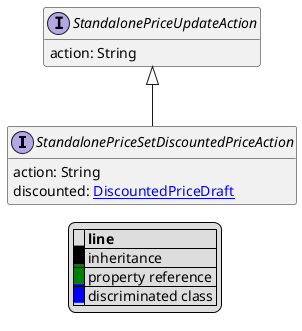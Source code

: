 @startuml

hide empty fields
hide empty methods
legend
|= |= line |
|<back:black>   </back>| inheritance |
|<back:green>   </back>| property reference |
|<back:blue>   </back>| discriminated class |
endlegend
interface StandalonePriceSetDiscountedPriceAction [[StandalonePriceSetDiscountedPriceAction.svg]] extends StandalonePriceUpdateAction {
    action: String
    discounted: [[DiscountedPriceDraft.svg DiscountedPriceDraft]]
}
interface StandalonePriceUpdateAction [[StandalonePriceUpdateAction.svg]]  {
    action: String
}





@enduml
